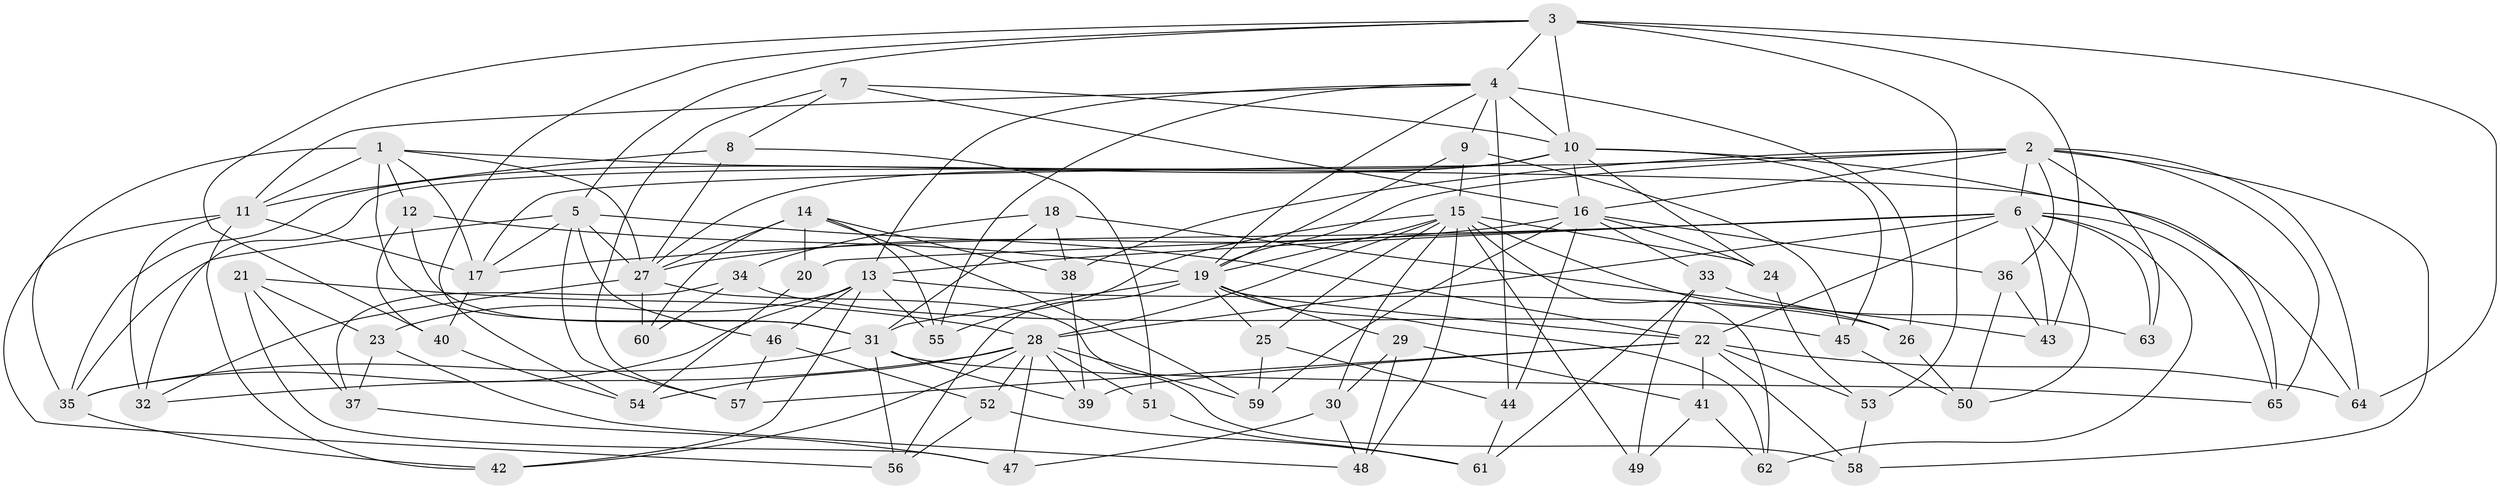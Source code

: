 // original degree distribution, {4: 1.0}
// Generated by graph-tools (version 1.1) at 2025/38/03/09/25 02:38:12]
// undirected, 65 vertices, 171 edges
graph export_dot {
graph [start="1"]
  node [color=gray90,style=filled];
  1;
  2;
  3;
  4;
  5;
  6;
  7;
  8;
  9;
  10;
  11;
  12;
  13;
  14;
  15;
  16;
  17;
  18;
  19;
  20;
  21;
  22;
  23;
  24;
  25;
  26;
  27;
  28;
  29;
  30;
  31;
  32;
  33;
  34;
  35;
  36;
  37;
  38;
  39;
  40;
  41;
  42;
  43;
  44;
  45;
  46;
  47;
  48;
  49;
  50;
  51;
  52;
  53;
  54;
  55;
  56;
  57;
  58;
  59;
  60;
  61;
  62;
  63;
  64;
  65;
  1 -- 11 [weight=2.0];
  1 -- 12 [weight=1.0];
  1 -- 17 [weight=3.0];
  1 -- 27 [weight=1.0];
  1 -- 31 [weight=1.0];
  1 -- 35 [weight=3.0];
  1 -- 64 [weight=1.0];
  2 -- 6 [weight=1.0];
  2 -- 16 [weight=1.0];
  2 -- 17 [weight=1.0];
  2 -- 19 [weight=1.0];
  2 -- 36 [weight=1.0];
  2 -- 38 [weight=1.0];
  2 -- 58 [weight=1.0];
  2 -- 63 [weight=1.0];
  2 -- 64 [weight=1.0];
  2 -- 65 [weight=1.0];
  3 -- 4 [weight=1.0];
  3 -- 5 [weight=1.0];
  3 -- 10 [weight=1.0];
  3 -- 40 [weight=1.0];
  3 -- 43 [weight=1.0];
  3 -- 53 [weight=1.0];
  3 -- 54 [weight=1.0];
  3 -- 64 [weight=1.0];
  4 -- 9 [weight=1.0];
  4 -- 10 [weight=2.0];
  4 -- 11 [weight=1.0];
  4 -- 13 [weight=1.0];
  4 -- 19 [weight=1.0];
  4 -- 26 [weight=1.0];
  4 -- 44 [weight=1.0];
  4 -- 55 [weight=1.0];
  5 -- 17 [weight=1.0];
  5 -- 22 [weight=1.0];
  5 -- 27 [weight=2.0];
  5 -- 35 [weight=1.0];
  5 -- 46 [weight=1.0];
  5 -- 57 [weight=1.0];
  6 -- 13 [weight=1.0];
  6 -- 17 [weight=1.0];
  6 -- 20 [weight=1.0];
  6 -- 22 [weight=1.0];
  6 -- 28 [weight=1.0];
  6 -- 43 [weight=1.0];
  6 -- 50 [weight=1.0];
  6 -- 62 [weight=1.0];
  6 -- 63 [weight=2.0];
  6 -- 65 [weight=1.0];
  7 -- 8 [weight=1.0];
  7 -- 10 [weight=1.0];
  7 -- 16 [weight=1.0];
  7 -- 57 [weight=1.0];
  8 -- 11 [weight=1.0];
  8 -- 27 [weight=1.0];
  8 -- 51 [weight=1.0];
  9 -- 15 [weight=1.0];
  9 -- 19 [weight=1.0];
  9 -- 45 [weight=1.0];
  10 -- 16 [weight=2.0];
  10 -- 24 [weight=1.0];
  10 -- 27 [weight=1.0];
  10 -- 32 [weight=1.0];
  10 -- 35 [weight=1.0];
  10 -- 45 [weight=1.0];
  10 -- 65 [weight=1.0];
  11 -- 17 [weight=1.0];
  11 -- 32 [weight=1.0];
  11 -- 42 [weight=1.0];
  11 -- 56 [weight=1.0];
  12 -- 19 [weight=1.0];
  12 -- 31 [weight=1.0];
  12 -- 40 [weight=1.0];
  13 -- 23 [weight=1.0];
  13 -- 26 [weight=1.0];
  13 -- 35 [weight=1.0];
  13 -- 42 [weight=1.0];
  13 -- 46 [weight=1.0];
  13 -- 55 [weight=1.0];
  14 -- 20 [weight=2.0];
  14 -- 27 [weight=2.0];
  14 -- 38 [weight=1.0];
  14 -- 55 [weight=1.0];
  14 -- 59 [weight=1.0];
  14 -- 60 [weight=1.0];
  15 -- 19 [weight=1.0];
  15 -- 24 [weight=1.0];
  15 -- 25 [weight=1.0];
  15 -- 26 [weight=1.0];
  15 -- 28 [weight=1.0];
  15 -- 30 [weight=1.0];
  15 -- 48 [weight=1.0];
  15 -- 49 [weight=2.0];
  15 -- 55 [weight=1.0];
  15 -- 62 [weight=1.0];
  16 -- 24 [weight=1.0];
  16 -- 27 [weight=1.0];
  16 -- 33 [weight=1.0];
  16 -- 36 [weight=1.0];
  16 -- 44 [weight=1.0];
  16 -- 59 [weight=1.0];
  17 -- 40 [weight=1.0];
  18 -- 31 [weight=1.0];
  18 -- 34 [weight=1.0];
  18 -- 38 [weight=1.0];
  18 -- 43 [weight=1.0];
  19 -- 22 [weight=2.0];
  19 -- 25 [weight=1.0];
  19 -- 29 [weight=1.0];
  19 -- 31 [weight=1.0];
  19 -- 56 [weight=1.0];
  19 -- 62 [weight=1.0];
  20 -- 54 [weight=1.0];
  21 -- 23 [weight=1.0];
  21 -- 28 [weight=1.0];
  21 -- 37 [weight=1.0];
  21 -- 47 [weight=1.0];
  22 -- 39 [weight=1.0];
  22 -- 41 [weight=1.0];
  22 -- 53 [weight=1.0];
  22 -- 57 [weight=1.0];
  22 -- 58 [weight=1.0];
  22 -- 64 [weight=1.0];
  23 -- 37 [weight=1.0];
  23 -- 48 [weight=1.0];
  24 -- 53 [weight=1.0];
  25 -- 44 [weight=1.0];
  25 -- 59 [weight=1.0];
  26 -- 50 [weight=1.0];
  27 -- 32 [weight=1.0];
  27 -- 58 [weight=1.0];
  27 -- 60 [weight=2.0];
  28 -- 32 [weight=1.0];
  28 -- 39 [weight=1.0];
  28 -- 42 [weight=1.0];
  28 -- 47 [weight=1.0];
  28 -- 51 [weight=2.0];
  28 -- 52 [weight=1.0];
  28 -- 54 [weight=1.0];
  28 -- 59 [weight=1.0];
  29 -- 30 [weight=1.0];
  29 -- 41 [weight=1.0];
  29 -- 48 [weight=1.0];
  30 -- 47 [weight=1.0];
  30 -- 48 [weight=1.0];
  31 -- 35 [weight=1.0];
  31 -- 39 [weight=1.0];
  31 -- 56 [weight=1.0];
  31 -- 65 [weight=1.0];
  33 -- 49 [weight=1.0];
  33 -- 61 [weight=1.0];
  33 -- 63 [weight=1.0];
  34 -- 37 [weight=1.0];
  34 -- 45 [weight=1.0];
  34 -- 60 [weight=1.0];
  35 -- 42 [weight=1.0];
  36 -- 43 [weight=1.0];
  36 -- 50 [weight=1.0];
  37 -- 47 [weight=1.0];
  38 -- 39 [weight=1.0];
  40 -- 54 [weight=1.0];
  41 -- 49 [weight=1.0];
  41 -- 62 [weight=1.0];
  44 -- 61 [weight=1.0];
  45 -- 50 [weight=1.0];
  46 -- 52 [weight=1.0];
  46 -- 57 [weight=1.0];
  51 -- 61 [weight=1.0];
  52 -- 56 [weight=1.0];
  52 -- 61 [weight=1.0];
  53 -- 58 [weight=1.0];
}
